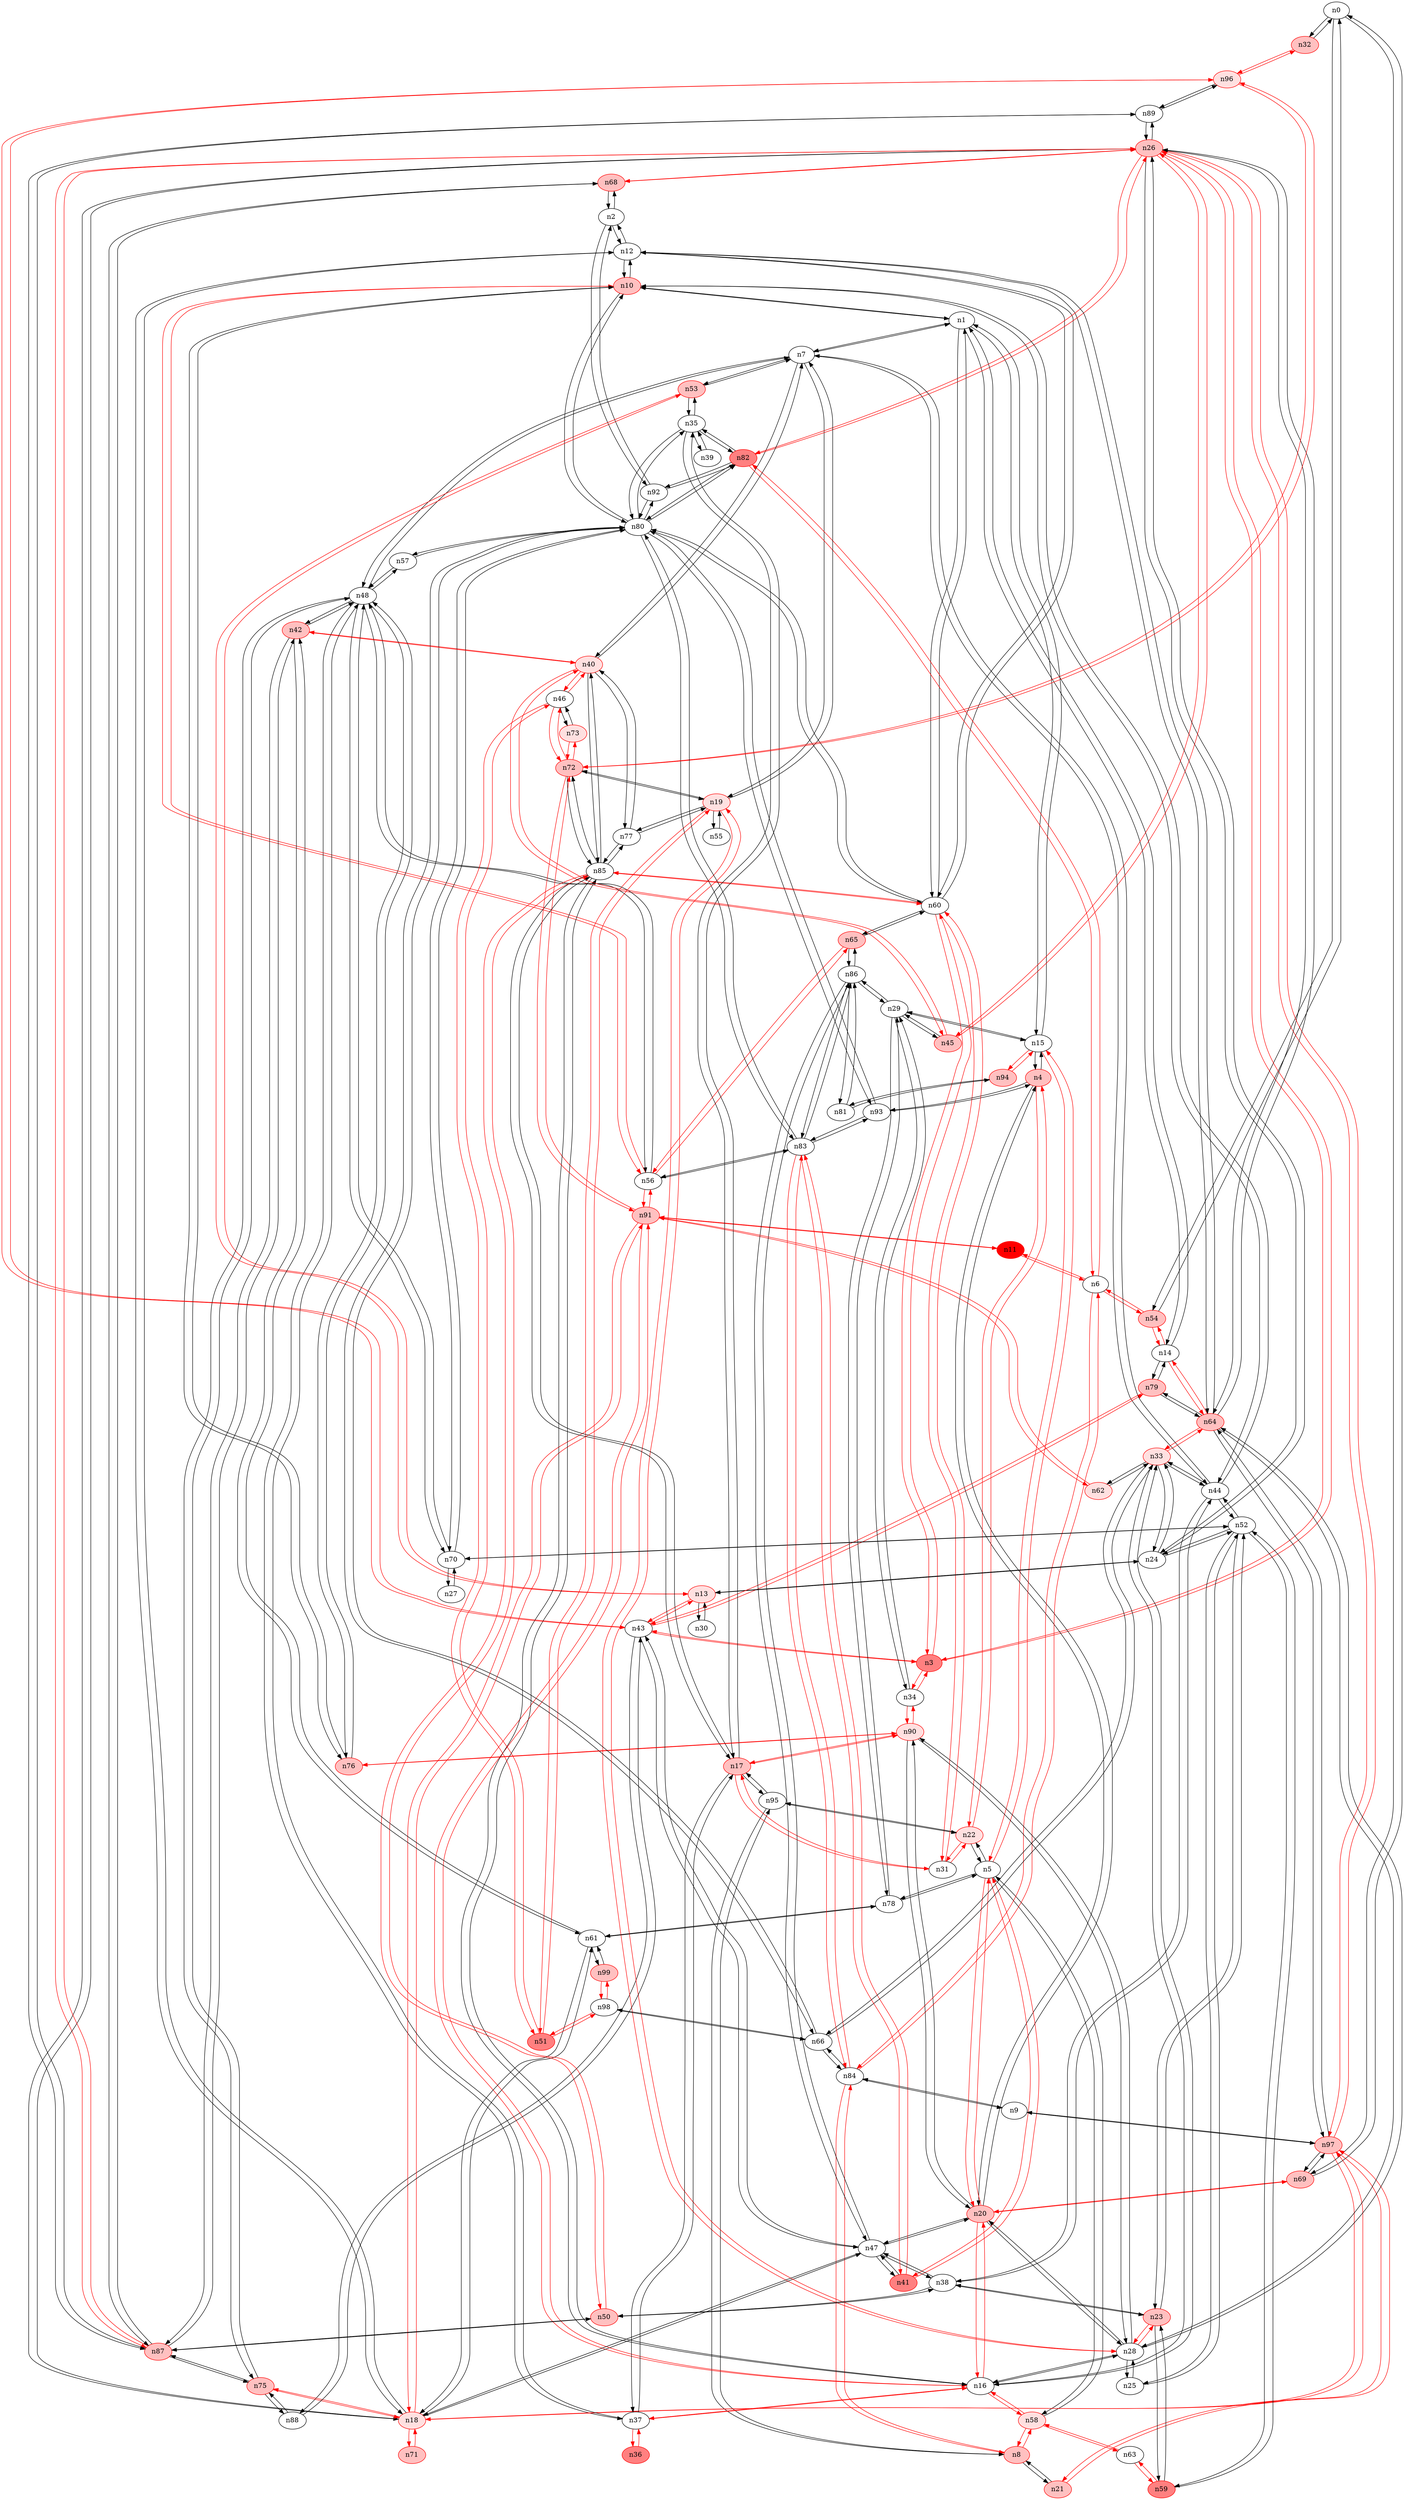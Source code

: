 strict digraph {
n0 [type=switch];
n32 [type=host, color="#FF0000", style=filled, fillcolor="#FFC0C0"];
n54 [type=host, color="#FF0000", style=filled, fillcolor="#FFC0C0"];
n69 [type=host, color="#FF0000", style=filled, fillcolor="#FFC0C0"];
n1 [type=switch];
n7 [type=switch];
n10 [type=host, color="#FF0000", style=filled, fillcolor="#FFC0C0"];
n14 [type=switch];
n15 [type=switch];
n60 [type=switch];
n2 [type=switch];
n12 [type=switch];
n68 [type=host, color="#FF0000", style=filled, fillcolor="#FFC0C0"];
n92 [type=switch];
n3 [type=switch, color="#FF0000", style=filled, fillcolor="#FF8080"];
n26 [type=host, color="#FF0000", style=filled, fillcolor="#FFC0C0"];
n34 [type=switch];
n43 [type=switch];
n4 [type=switch, color="#FF0000", style=filled, fillcolor="#FFC0C0"];
n20 [type=host, color="#FF0000", style=filled, fillcolor="#FFC0C0"];
n22 [type=host, color="#FF0000", style=filled, fillcolor="#FFE0E0"];
n93 [type=switch];
n5 [type=switch];
n41 [type=switch, color="#FF0000", style=filled, fillcolor="#FF8080"];
n58 [type=host, color="#FF0000", style=filled, fillcolor="#FFE0E0"];
n78 [type=switch];
n6 [type=switch];
n11 [type=switch, color="#FF0000", style=filled, fillcolor="#FF0000"];
n82 [type=switch, color="#FF0000", style=filled, fillcolor="#FF8080"];
n84 [type=switch];
n19 [type=host, color="#FF0000", style=filled, fillcolor="#FFE0E0"];
n40 [type=host, color="#FF0000", style=filled, fillcolor="#FFE0E0"];
n44 [type=switch];
n48 [type=switch];
n53 [type=switch, color="#FF0000", style=filled, fillcolor="#FFC0C0"];
n8 [type=switch, color="#FF0000", style=filled, fillcolor="#FFC0C0"];
n21 [type=host, color="#FF0000", style=filled, fillcolor="#FFC0C0"];
n95 [type=switch];
n9 [type=switch];
n97 [type=switch, color="#FF0000", style=filled, fillcolor="#FFC0C0"];
n56 [type=switch];
n76 [type=host, color="#FF0000", style=filled, fillcolor="#FFC0C0"];
n80 [type=switch];
n91 [type=host, color="#FF0000", style=filled, fillcolor="#FFC0C0"];
n18 [type=host, color="#FF0000", style=filled, fillcolor="#FFE0E0"];
n64 [type=switch, color="#FF0000", style=filled, fillcolor="#FFC0C0"];
n13 [type=host, color="#FF0000", style=filled, fillcolor="#FFE0E0"];
n24 [type=switch];
n30 [type=switch];
n79 [type=host, color="#FF0000", style=filled, fillcolor="#FFC0C0"];
n29 [type=switch];
n94 [type=host, color="#FF0000", style=filled, fillcolor="#FFC0C0"];
n16 [type=switch];
n28 [type=switch];
n33 [type=host, color="#FF0000", style=filled, fillcolor="#FFE0E0"];
n37 [type=switch];
n85 [type=switch];
n17 [type=switch, color="#FF0000", style=filled, fillcolor="#FFC0C0"];
n31 [type=switch];
n35 [type=switch];
n90 [type=host, color="#FF0000", style=filled, fillcolor="#FFE0E0"];
n47 [type=switch];
n61 [type=switch];
n71 [type=host, color="#FF0000", style=filled, fillcolor="#FFC0C0"];
n75 [type=host, color="#FF0000", style=filled, fillcolor="#FFC0C0"];
n51 [type=switch, color="#FF0000", style=filled, fillcolor="#FF8080"];
n55 [type=switch];
n72 [type=switch, color="#FF0000", style=filled, fillcolor="#FFC0C0"];
n77 [type=switch];
n23 [type=host, color="#FF0000", style=filled, fillcolor="#FFC0C0"];
n38 [type=switch];
n52 [type=switch];
n59 [type=host, color="#FF0000", style=filled, fillcolor="#FF8080"];
n25 [type=switch];
n45 [type=switch, color="#FF0000", style=filled, fillcolor="#FFC0C0"];
n87 [type=host, color="#FF0000", style=filled, fillcolor="#FFC0C0"];
n89 [type=switch];
n27 [type=switch];
n70 [type=switch];
n86 [type=switch];
n96 [type=host, color="#FF0000", style=filled, fillcolor="#FFE0E0"];
n62 [type=host, color="#FF0000", style=filled, fillcolor="#FFE0E0"];
n66 [type=switch];
n39 [type=switch];
n36 [type=host, color="#FF0000", style=filled, fillcolor="#FF8080"];
n50 [type=host, color="#FF0000", style=filled, fillcolor="#FFC0C0"];
n42 [type=host, color="#FF0000", style=filled, fillcolor="#FFC0C0"];
n46 [type=switch];
n83 [type=switch];
n88 [type=switch];
n73 [type=host, color="#FF0000", style=filled, fillcolor="#FFE0E0"];
n57 [type=switch];
n98 [type=switch];
n65 [type=host, color="#FF0000", style=filled, fillcolor="#FFC0C0"];
n63 [type=switch];
n99 [type=host, color="#FF0000", style=filled, fillcolor="#FFC0C0"];
n81 [type=switch];
n0 -> n32 [src_port=0, dst_port=0];
n0 -> n54 [src_port=0, dst_port=0];
n0 -> n69 [src_port=0, dst_port=0];
n32 -> n0 [src_port=0, dst_port=0];
n32 -> n96 [src_port=0, dst_port=0, color="#FF0000"];
n54 -> n0 [src_port=0, dst_port=0];
n54 -> n14 [src_port=0, dst_port=0, color="#FF0000"];
n54 -> n6 [src_port=0, dst_port=0, color="#FF0000"];
n69 -> n0 [src_port=0, dst_port=0];
n69 -> n20 [src_port=0, dst_port=0, color="#FF0000"];
n69 -> n97 [src_port=0, dst_port=0];
n1 -> n7 [src_port=0, dst_port=0];
n1 -> n10 [src_port=0, dst_port=0];
n1 -> n14 [src_port=0, dst_port=0];
n1 -> n15 [src_port=0, dst_port=0];
n1 -> n60 [src_port=0, dst_port=0];
n7 -> n1 [src_port=0, dst_port=0];
n7 -> n19 [src_port=0, dst_port=0];
n7 -> n40 [src_port=0, dst_port=0];
n7 -> n44 [src_port=0, dst_port=0];
n7 -> n48 [src_port=0, dst_port=0];
n7 -> n53 [src_port=0, dst_port=0];
n10 -> n1 [src_port=0, dst_port=0];
n10 -> n12 [src_port=0, dst_port=0];
n10 -> n44 [src_port=0, dst_port=0];
n10 -> n56 [src_port=0, dst_port=0, color="#FF0000"];
n10 -> n76 [src_port=0, dst_port=0];
n10 -> n80 [src_port=0, dst_port=0];
n14 -> n54 [src_port=0, dst_port=0, color="#FF0000"];
n14 -> n1 [src_port=0, dst_port=0];
n14 -> n64 [src_port=0, dst_port=0, color="#FF0000"];
n14 -> n79 [src_port=0, dst_port=0];
n15 -> n1 [src_port=0, dst_port=0];
n15 -> n4 [src_port=0, dst_port=0];
n15 -> n5 [src_port=0, dst_port=0, color="#FF0000"];
n15 -> n29 [src_port=0, dst_port=0];
n15 -> n94 [src_port=0, dst_port=0, color="#FF0000"];
n60 -> n1 [src_port=0, dst_port=0];
n60 -> n12 [src_port=0, dst_port=0];
n60 -> n3 [src_port=0, dst_port=0, color="#FF0000"];
n60 -> n80 [src_port=0, dst_port=0];
n60 -> n85 [src_port=0, dst_port=0, color="#FF0000"];
n60 -> n31 [src_port=0, dst_port=0, color="#FF0000"];
n60 -> n65 [src_port=0, dst_port=0];
n2 -> n12 [src_port=0, dst_port=0];
n2 -> n68 [src_port=0, dst_port=0];
n2 -> n92 [src_port=0, dst_port=0];
n12 -> n10 [src_port=0, dst_port=0];
n12 -> n60 [src_port=0, dst_port=0];
n12 -> n2 [src_port=0, dst_port=0];
n12 -> n18 [src_port=0, dst_port=0];
n12 -> n64 [src_port=0, dst_port=0];
n68 -> n2 [src_port=0, dst_port=0];
n68 -> n26 [src_port=0, dst_port=0, color="#FF0000"];
n68 -> n87 [src_port=0, dst_port=0];
n92 -> n2 [src_port=0, dst_port=0];
n92 -> n82 [src_port=0, dst_port=0];
n92 -> n80 [src_port=0, dst_port=0];
n3 -> n60 [src_port=0, dst_port=0, color="#FF0000"];
n3 -> n26 [src_port=0, dst_port=0, color="#FF0000"];
n3 -> n34 [src_port=0, dst_port=0, color="#FF0000"];
n3 -> n43 [src_port=0, dst_port=0, color="#FF0000"];
n26 -> n68 [src_port=0, dst_port=0, color="#FF0000"];
n26 -> n3 [src_port=0, dst_port=0, color="#FF0000"];
n26 -> n82 [src_port=0, dst_port=0, color="#FF0000"];
n26 -> n97 [src_port=0, dst_port=0, color="#FF0000"];
n26 -> n18 [src_port=0, dst_port=0];
n26 -> n64 [src_port=0, dst_port=0];
n26 -> n24 [src_port=0, dst_port=0];
n26 -> n45 [src_port=0, dst_port=0, color="#FF0000"];
n26 -> n87 [src_port=0, dst_port=0, color="#FF0000"];
n26 -> n89 [src_port=0, dst_port=0];
n34 -> n3 [src_port=0, dst_port=0, color="#FF0000"];
n34 -> n29 [src_port=0, dst_port=0];
n34 -> n90 [src_port=0, dst_port=0, color="#FF0000"];
n43 -> n3 [src_port=0, dst_port=0, color="#FF0000"];
n43 -> n13 [src_port=0, dst_port=0, color="#FF0000"];
n43 -> n79 [src_port=0, dst_port=0, color="#FF0000"];
n43 -> n47 [src_port=0, dst_port=0];
n43 -> n96 [src_port=0, dst_port=0, color="#FF0000"];
n43 -> n88 [src_port=0, dst_port=0];
n4 -> n15 [src_port=0, dst_port=0];
n4 -> n20 [src_port=0, dst_port=0];
n4 -> n22 [src_port=0, dst_port=0, color="#FF0000"];
n4 -> n93 [src_port=0, dst_port=0];
n20 -> n69 [src_port=0, dst_port=0, color="#FF0000"];
n20 -> n4 [src_port=0, dst_port=0];
n20 -> n5 [src_port=0, dst_port=0, color="#FF0000"];
n20 -> n16 [src_port=0, dst_port=0, color="#FF0000"];
n20 -> n28 [src_port=0, dst_port=0];
n20 -> n90 [src_port=0, dst_port=0];
n20 -> n47 [src_port=0, dst_port=0];
n22 -> n4 [src_port=0, dst_port=0, color="#FF0000"];
n22 -> n5 [src_port=0, dst_port=0];
n22 -> n95 [src_port=0, dst_port=0];
n22 -> n31 [src_port=0, dst_port=0, color="#FF0000"];
n93 -> n4 [src_port=0, dst_port=0];
n93 -> n80 [src_port=0, dst_port=0];
n93 -> n83 [src_port=0, dst_port=0];
n5 -> n15 [src_port=0, dst_port=0, color="#FF0000"];
n5 -> n20 [src_port=0, dst_port=0, color="#FF0000"];
n5 -> n22 [src_port=0, dst_port=0];
n5 -> n41 [src_port=0, dst_port=0, color="#FF0000"];
n5 -> n58 [src_port=0, dst_port=0];
n5 -> n78 [src_port=0, dst_port=0];
n41 -> n5 [src_port=0, dst_port=0, color="#FF0000"];
n41 -> n47 [src_port=0, dst_port=0];
n41 -> n83 [src_port=0, dst_port=0, color="#FF0000"];
n58 -> n5 [src_port=0, dst_port=0];
n58 -> n8 [src_port=0, dst_port=0, color="#FF0000"];
n58 -> n16 [src_port=0, dst_port=0, color="#FF0000"];
n58 -> n63 [src_port=0, dst_port=0, color="#FF0000"];
n78 -> n5 [src_port=0, dst_port=0];
n78 -> n29 [src_port=0, dst_port=0];
n78 -> n61 [src_port=0, dst_port=0];
n6 -> n54 [src_port=0, dst_port=0, color="#FF0000"];
n6 -> n11 [src_port=0, dst_port=0, color="#FF0000"];
n6 -> n82 [src_port=0, dst_port=0, color="#FF0000"];
n6 -> n84 [src_port=0, dst_port=0, color="#FF0000"];
n11 -> n6 [src_port=0, dst_port=0, color="#FF0000"];
n11 -> n91 [src_port=0, dst_port=0, color="#FF0000"];
n82 -> n92 [src_port=0, dst_port=0];
n82 -> n26 [src_port=0, dst_port=0, color="#FF0000"];
n82 -> n6 [src_port=0, dst_port=0, color="#FF0000"];
n82 -> n80 [src_port=0, dst_port=0];
n82 -> n35 [src_port=0, dst_port=0];
n84 -> n6 [src_port=0, dst_port=0, color="#FF0000"];
n84 -> n8 [src_port=0, dst_port=0, color="#FF0000"];
n84 -> n9 [src_port=0, dst_port=0];
n84 -> n66 [src_port=0, dst_port=0];
n84 -> n83 [src_port=0, dst_port=0, color="#FF0000"];
n19 -> n7 [src_port=0, dst_port=0];
n19 -> n28 [src_port=0, dst_port=0, color="#FF0000"];
n19 -> n51 [src_port=0, dst_port=0, color="#FF0000"];
n19 -> n55 [src_port=0, dst_port=0];
n19 -> n72 [src_port=0, dst_port=0];
n19 -> n77 [src_port=0, dst_port=0];
n40 -> n7 [src_port=0, dst_port=0];
n40 -> n85 [src_port=0, dst_port=0];
n40 -> n77 [src_port=0, dst_port=0];
n40 -> n45 [src_port=0, dst_port=0, color="#FF0000"];
n40 -> n42 [src_port=0, dst_port=0, color="#FF0000"];
n40 -> n46 [src_port=0, dst_port=0, color="#FF0000"];
n44 -> n7 [src_port=0, dst_port=0];
n44 -> n10 [src_port=0, dst_port=0];
n44 -> n33 [src_port=0, dst_port=0];
n44 -> n38 [src_port=0, dst_port=0];
n44 -> n52 [src_port=0, dst_port=0];
n48 -> n7 [src_port=0, dst_port=0];
n48 -> n56 [src_port=0, dst_port=0];
n48 -> n76 [src_port=0, dst_port=0];
n48 -> n37 [src_port=0, dst_port=0];
n48 -> n75 [src_port=0, dst_port=0];
n48 -> n70 [src_port=0, dst_port=0];
n48 -> n42 [src_port=0, dst_port=0];
n48 -> n57 [src_port=0, dst_port=0];
n53 -> n7 [src_port=0, dst_port=0];
n53 -> n13 [src_port=0, dst_port=0, color="#FF0000"];
n53 -> n35 [src_port=0, dst_port=0];
n8 -> n58 [src_port=0, dst_port=0, color="#FF0000"];
n8 -> n84 [src_port=0, dst_port=0, color="#FF0000"];
n8 -> n21 [src_port=0, dst_port=0];
n8 -> n95 [src_port=0, dst_port=0];
n21 -> n8 [src_port=0, dst_port=0];
n21 -> n97 [src_port=0, dst_port=0, color="#FF0000"];
n95 -> n22 [src_port=0, dst_port=0];
n95 -> n8 [src_port=0, dst_port=0];
n95 -> n17 [src_port=0, dst_port=0];
n9 -> n84 [src_port=0, dst_port=0];
n9 -> n97 [src_port=0, dst_port=0];
n97 -> n69 [src_port=0, dst_port=0];
n97 -> n26 [src_port=0, dst_port=0, color="#FF0000"];
n97 -> n21 [src_port=0, dst_port=0, color="#FF0000"];
n97 -> n9 [src_port=0, dst_port=0];
n97 -> n18 [src_port=0, dst_port=0, color="#FF0000"];
n97 -> n64 [src_port=0, dst_port=0];
n56 -> n10 [src_port=0, dst_port=0, color="#FF0000"];
n56 -> n48 [src_port=0, dst_port=0];
n56 -> n91 [src_port=0, dst_port=0, color="#FF0000"];
n56 -> n83 [src_port=0, dst_port=0];
n56 -> n65 [src_port=0, dst_port=0, color="#FF0000"];
n76 -> n10 [src_port=0, dst_port=0];
n76 -> n48 [src_port=0, dst_port=0];
n76 -> n90 [src_port=0, dst_port=0, color="#FF0000"];
n80 -> n10 [src_port=0, dst_port=0];
n80 -> n60 [src_port=0, dst_port=0];
n80 -> n92 [src_port=0, dst_port=0];
n80 -> n93 [src_port=0, dst_port=0];
n80 -> n82 [src_port=0, dst_port=0];
n80 -> n35 [src_port=0, dst_port=0];
n80 -> n70 [src_port=0, dst_port=0];
n80 -> n66 [src_port=0, dst_port=0];
n80 -> n83 [src_port=0, dst_port=0];
n80 -> n57 [src_port=0, dst_port=0];
n91 -> n11 [src_port=0, dst_port=0, color="#FF0000"];
n91 -> n56 [src_port=0, dst_port=0, color="#FF0000"];
n91 -> n18 [src_port=0, dst_port=0, color="#FF0000"];
n91 -> n16 [src_port=0, dst_port=0, color="#FF0000"];
n91 -> n72 [src_port=0, dst_port=0, color="#FF0000"];
n91 -> n62 [src_port=0, dst_port=0, color="#FF0000"];
n18 -> n12 [src_port=0, dst_port=0];
n18 -> n26 [src_port=0, dst_port=0];
n18 -> n97 [src_port=0, dst_port=0, color="#FF0000"];
n18 -> n91 [src_port=0, dst_port=0, color="#FF0000"];
n18 -> n47 [src_port=0, dst_port=0];
n18 -> n61 [src_port=0, dst_port=0];
n18 -> n71 [src_port=0, dst_port=0, color="#FF0000"];
n18 -> n75 [src_port=0, dst_port=0, color="#FF0000"];
n64 -> n14 [src_port=0, dst_port=0, color="#FF0000"];
n64 -> n12 [src_port=0, dst_port=0];
n64 -> n26 [src_port=0, dst_port=0];
n64 -> n97 [src_port=0, dst_port=0];
n64 -> n79 [src_port=0, dst_port=0];
n64 -> n28 [src_port=0, dst_port=0];
n64 -> n33 [src_port=0, dst_port=0, color="#FF0000"];
n13 -> n43 [src_port=0, dst_port=0, color="#FF0000"];
n13 -> n53 [src_port=0, dst_port=0, color="#FF0000"];
n13 -> n24 [src_port=0, dst_port=0];
n13 -> n30 [src_port=0, dst_port=0];
n24 -> n26 [src_port=0, dst_port=0];
n24 -> n13 [src_port=0, dst_port=0];
n24 -> n33 [src_port=0, dst_port=0];
n24 -> n52 [src_port=0, dst_port=0];
n30 -> n13 [src_port=0, dst_port=0];
n79 -> n14 [src_port=0, dst_port=0];
n79 -> n43 [src_port=0, dst_port=0, color="#FF0000"];
n79 -> n64 [src_port=0, dst_port=0];
n29 -> n15 [src_port=0, dst_port=0];
n29 -> n34 [src_port=0, dst_port=0];
n29 -> n78 [src_port=0, dst_port=0];
n29 -> n45 [src_port=0, dst_port=0];
n29 -> n86 [src_port=0, dst_port=0];
n94 -> n15 [src_port=0, dst_port=0, color="#FF0000"];
n94 -> n81 [src_port=0, dst_port=0];
n16 -> n20 [src_port=0, dst_port=0, color="#FF0000"];
n16 -> n58 [src_port=0, dst_port=0, color="#FF0000"];
n16 -> n91 [src_port=0, dst_port=0, color="#FF0000"];
n16 -> n28 [src_port=0, dst_port=0];
n16 -> n33 [src_port=0, dst_port=0];
n16 -> n37 [src_port=0, dst_port=0, color="#FF0000"];
n16 -> n85 [src_port=0, dst_port=0];
n28 -> n20 [src_port=0, dst_port=0];
n28 -> n19 [src_port=0, dst_port=0, color="#FF0000"];
n28 -> n64 [src_port=0, dst_port=0];
n28 -> n16 [src_port=0, dst_port=0];
n28 -> n90 [src_port=0, dst_port=0];
n28 -> n23 [src_port=0, dst_port=0, color="#FF0000"];
n28 -> n25 [src_port=0, dst_port=0];
n33 -> n44 [src_port=0, dst_port=0];
n33 -> n64 [src_port=0, dst_port=0, color="#FF0000"];
n33 -> n24 [src_port=0, dst_port=0];
n33 -> n16 [src_port=0, dst_port=0];
n33 -> n62 [src_port=0, dst_port=0];
n33 -> n66 [src_port=0, dst_port=0];
n37 -> n48 [src_port=0, dst_port=0];
n37 -> n16 [src_port=0, dst_port=0, color="#FF0000"];
n37 -> n17 [src_port=0, dst_port=0];
n37 -> n36 [src_port=0, dst_port=0, color="#FF0000"];
n85 -> n60 [src_port=0, dst_port=0, color="#FF0000"];
n85 -> n40 [src_port=0, dst_port=0];
n85 -> n16 [src_port=0, dst_port=0];
n85 -> n17 [src_port=0, dst_port=0];
n85 -> n72 [src_port=0, dst_port=0];
n85 -> n77 [src_port=0, dst_port=0];
n85 -> n50 [src_port=0, dst_port=0, color="#FF0000"];
n17 -> n95 [src_port=0, dst_port=0];
n17 -> n37 [src_port=0, dst_port=0];
n17 -> n85 [src_port=0, dst_port=0];
n17 -> n31 [src_port=0, dst_port=0, color="#FF0000"];
n17 -> n35 [src_port=0, dst_port=0];
n17 -> n90 [src_port=0, dst_port=0, color="#FF0000"];
n31 -> n60 [src_port=0, dst_port=0, color="#FF0000"];
n31 -> n22 [src_port=0, dst_port=0, color="#FF0000"];
n31 -> n17 [src_port=0, dst_port=0, color="#FF0000"];
n35 -> n82 [src_port=0, dst_port=0];
n35 -> n53 [src_port=0, dst_port=0];
n35 -> n80 [src_port=0, dst_port=0];
n35 -> n17 [src_port=0, dst_port=0];
n35 -> n39 [src_port=0, dst_port=0];
n90 -> n34 [src_port=0, dst_port=0, color="#FF0000"];
n90 -> n20 [src_port=0, dst_port=0];
n90 -> n76 [src_port=0, dst_port=0, color="#FF0000"];
n90 -> n28 [src_port=0, dst_port=0];
n90 -> n17 [src_port=0, dst_port=0, color="#FF0000"];
n47 -> n43 [src_port=0, dst_port=0];
n47 -> n20 [src_port=0, dst_port=0];
n47 -> n41 [src_port=0, dst_port=0];
n47 -> n18 [src_port=0, dst_port=0];
n47 -> n38 [src_port=0, dst_port=0];
n47 -> n86 [src_port=0, dst_port=0];
n61 -> n78 [src_port=0, dst_port=0];
n61 -> n18 [src_port=0, dst_port=0];
n61 -> n42 [src_port=0, dst_port=0];
n61 -> n99 [src_port=0, dst_port=0];
n71 -> n18 [src_port=0, dst_port=0, color="#FF0000"];
n75 -> n48 [src_port=0, dst_port=0];
n75 -> n18 [src_port=0, dst_port=0, color="#FF0000"];
n75 -> n87 [src_port=0, dst_port=0];
n75 -> n88 [src_port=0, dst_port=0];
n51 -> n19 [src_port=0, dst_port=0, color="#FF0000"];
n51 -> n46 [src_port=0, dst_port=0, color="#FF0000"];
n51 -> n98 [src_port=0, dst_port=0, color="#FF0000"];
n55 -> n19 [src_port=0, dst_port=0];
n72 -> n19 [src_port=0, dst_port=0];
n72 -> n91 [src_port=0, dst_port=0, color="#FF0000"];
n72 -> n85 [src_port=0, dst_port=0];
n72 -> n96 [src_port=0, dst_port=0, color="#FF0000"];
n72 -> n46 [src_port=0, dst_port=0, color="#FF0000"];
n72 -> n73 [src_port=0, dst_port=0, color="#FF0000"];
n77 -> n19 [src_port=0, dst_port=0];
n77 -> n40 [src_port=0, dst_port=0];
n77 -> n85 [src_port=0, dst_port=0];
n23 -> n28 [src_port=0, dst_port=0, color="#FF0000"];
n23 -> n38 [src_port=0, dst_port=0];
n23 -> n52 [src_port=0, dst_port=0];
n23 -> n59 [src_port=0, dst_port=0];
n38 -> n44 [src_port=0, dst_port=0];
n38 -> n47 [src_port=0, dst_port=0];
n38 -> n23 [src_port=0, dst_port=0];
n38 -> n50 [src_port=0, dst_port=0];
n52 -> n44 [src_port=0, dst_port=0];
n52 -> n24 [src_port=0, dst_port=0];
n52 -> n23 [src_port=0, dst_port=0];
n52 -> n59 [src_port=0, dst_port=0];
n52 -> n25 [src_port=0, dst_port=0];
n52 -> n70 [src_port=0, dst_port=0];
n59 -> n23 [src_port=0, dst_port=0];
n59 -> n52 [src_port=0, dst_port=0];
n59 -> n63 [src_port=0, dst_port=0, color="#FF0000"];
n25 -> n28 [src_port=0, dst_port=0];
n25 -> n52 [src_port=0, dst_port=0];
n45 -> n26 [src_port=0, dst_port=0, color="#FF0000"];
n45 -> n40 [src_port=0, dst_port=0, color="#FF0000"];
n45 -> n29 [src_port=0, dst_port=0];
n87 -> n68 [src_port=0, dst_port=0];
n87 -> n26 [src_port=0, dst_port=0, color="#FF0000"];
n87 -> n75 [src_port=0, dst_port=0];
n87 -> n89 [src_port=0, dst_port=0];
n87 -> n50 [src_port=0, dst_port=0];
n87 -> n42 [src_port=0, dst_port=0];
n89 -> n26 [src_port=0, dst_port=0];
n89 -> n87 [src_port=0, dst_port=0];
n89 -> n96 [src_port=0, dst_port=0];
n27 -> n70 [src_port=0, dst_port=0];
n70 -> n48 [src_port=0, dst_port=0];
n70 -> n80 [src_port=0, dst_port=0];
n70 -> n52 [src_port=0, dst_port=0];
n70 -> n27 [src_port=0, dst_port=0];
n86 -> n29 [src_port=0, dst_port=0];
n86 -> n47 [src_port=0, dst_port=0];
n86 -> n83 [src_port=0, dst_port=0];
n86 -> n65 [src_port=0, dst_port=0];
n86 -> n81 [src_port=0, dst_port=0];
n96 -> n32 [src_port=0, dst_port=0, color="#FF0000"];
n96 -> n43 [src_port=0, dst_port=0, color="#FF0000"];
n96 -> n72 [src_port=0, dst_port=0, color="#FF0000"];
n96 -> n89 [src_port=0, dst_port=0];
n62 -> n91 [src_port=0, dst_port=0, color="#FF0000"];
n62 -> n33 [src_port=0, dst_port=0];
n66 -> n84 [src_port=0, dst_port=0];
n66 -> n80 [src_port=0, dst_port=0];
n66 -> n33 [src_port=0, dst_port=0];
n66 -> n98 [src_port=0, dst_port=0];
n39 -> n35 [src_port=0, dst_port=0];
n36 -> n37 [src_port=0, dst_port=0, color="#FF0000"];
n50 -> n85 [src_port=0, dst_port=0, color="#FF0000"];
n50 -> n38 [src_port=0, dst_port=0];
n50 -> n87 [src_port=0, dst_port=0];
n42 -> n40 [src_port=0, dst_port=0, color="#FF0000"];
n42 -> n48 [src_port=0, dst_port=0];
n42 -> n61 [src_port=0, dst_port=0];
n42 -> n87 [src_port=0, dst_port=0];
n46 -> n40 [src_port=0, dst_port=0, color="#FF0000"];
n46 -> n51 [src_port=0, dst_port=0, color="#FF0000"];
n46 -> n72 [src_port=0, dst_port=0, color="#FF0000"];
n46 -> n73 [src_port=0, dst_port=0];
n83 -> n93 [src_port=0, dst_port=0];
n83 -> n41 [src_port=0, dst_port=0, color="#FF0000"];
n83 -> n84 [src_port=0, dst_port=0, color="#FF0000"];
n83 -> n56 [src_port=0, dst_port=0];
n83 -> n80 [src_port=0, dst_port=0];
n83 -> n86 [src_port=0, dst_port=0];
n88 -> n43 [src_port=0, dst_port=0];
n88 -> n75 [src_port=0, dst_port=0];
n73 -> n72 [src_port=0, dst_port=0, color="#FF0000"];
n73 -> n46 [src_port=0, dst_port=0];
n57 -> n48 [src_port=0, dst_port=0];
n57 -> n80 [src_port=0, dst_port=0];
n98 -> n51 [src_port=0, dst_port=0, color="#FF0000"];
n98 -> n66 [src_port=0, dst_port=0];
n98 -> n99 [src_port=0, dst_port=0, color="#FF0000"];
n65 -> n60 [src_port=0, dst_port=0];
n65 -> n56 [src_port=0, dst_port=0, color="#FF0000"];
n65 -> n86 [src_port=0, dst_port=0];
n63 -> n58 [src_port=0, dst_port=0, color="#FF0000"];
n63 -> n59 [src_port=0, dst_port=0, color="#FF0000"];
n99 -> n61 [src_port=0, dst_port=0];
n99 -> n98 [src_port=0, dst_port=0, color="#FF0000"];
n81 -> n94 [src_port=0, dst_port=0];
n81 -> n86 [src_port=0, dst_port=0];
}
